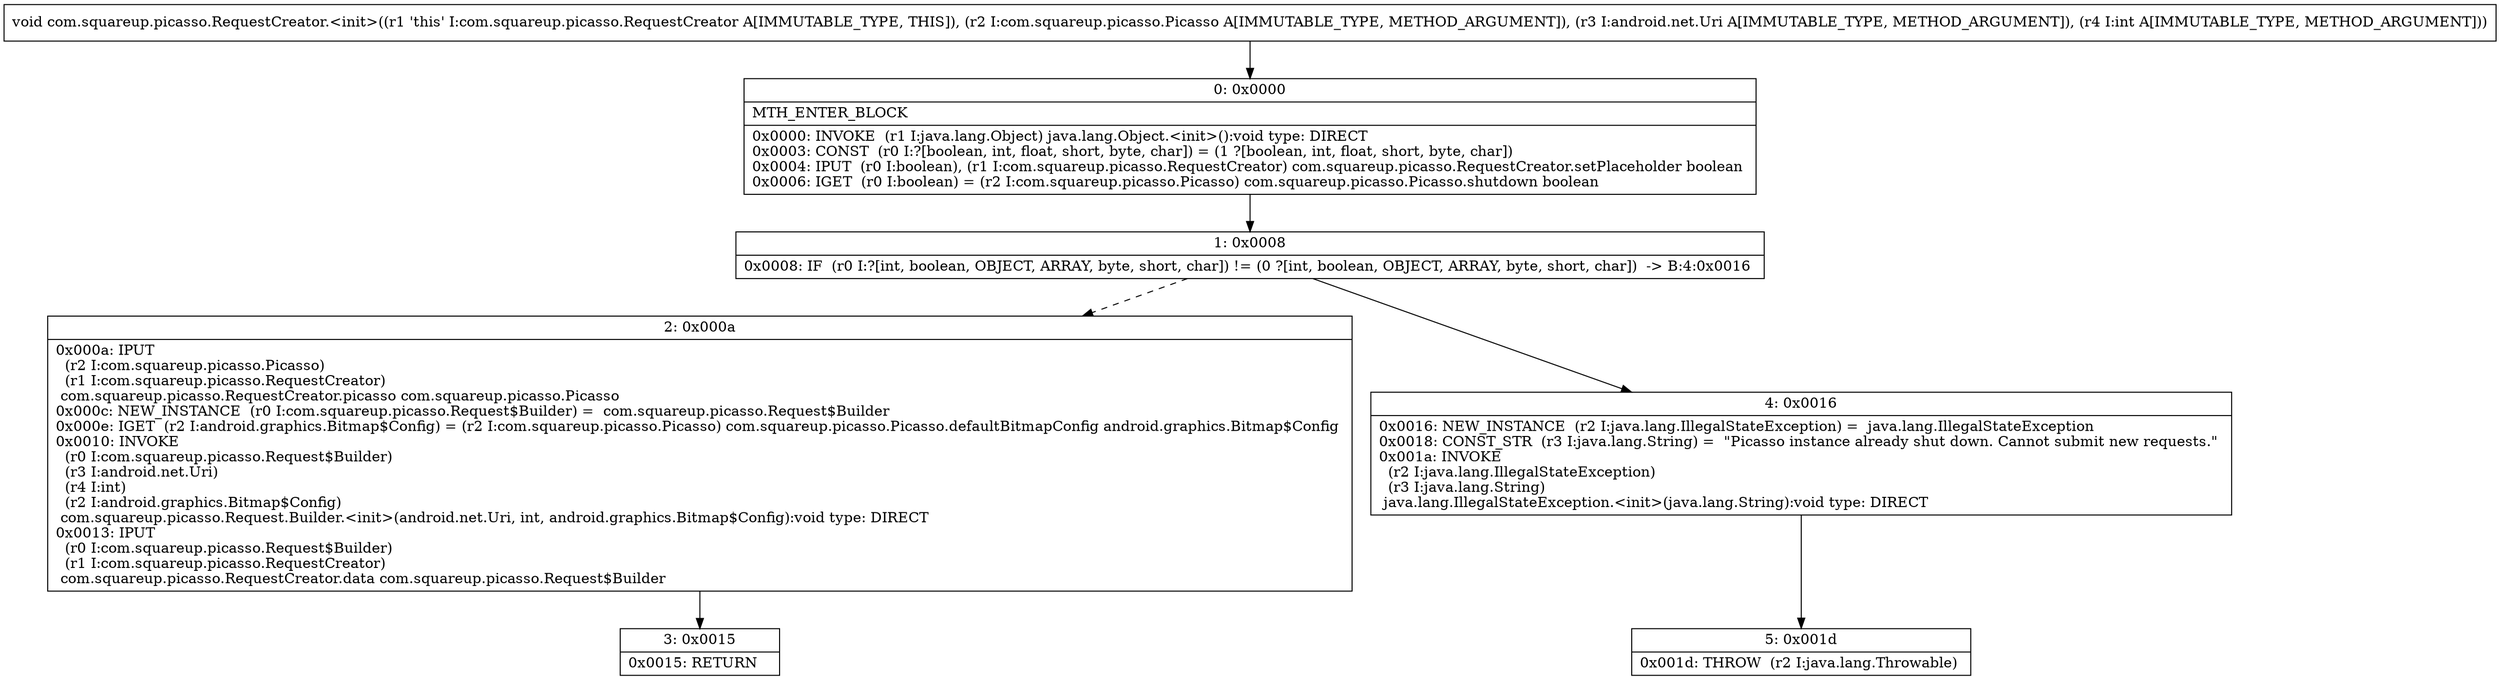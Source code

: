 digraph "CFG forcom.squareup.picasso.RequestCreator.\<init\>(Lcom\/squareup\/picasso\/Picasso;Landroid\/net\/Uri;I)V" {
Node_0 [shape=record,label="{0\:\ 0x0000|MTH_ENTER_BLOCK\l|0x0000: INVOKE  (r1 I:java.lang.Object) java.lang.Object.\<init\>():void type: DIRECT \l0x0003: CONST  (r0 I:?[boolean, int, float, short, byte, char]) = (1 ?[boolean, int, float, short, byte, char]) \l0x0004: IPUT  (r0 I:boolean), (r1 I:com.squareup.picasso.RequestCreator) com.squareup.picasso.RequestCreator.setPlaceholder boolean \l0x0006: IGET  (r0 I:boolean) = (r2 I:com.squareup.picasso.Picasso) com.squareup.picasso.Picasso.shutdown boolean \l}"];
Node_1 [shape=record,label="{1\:\ 0x0008|0x0008: IF  (r0 I:?[int, boolean, OBJECT, ARRAY, byte, short, char]) != (0 ?[int, boolean, OBJECT, ARRAY, byte, short, char])  \-\> B:4:0x0016 \l}"];
Node_2 [shape=record,label="{2\:\ 0x000a|0x000a: IPUT  \l  (r2 I:com.squareup.picasso.Picasso)\l  (r1 I:com.squareup.picasso.RequestCreator)\l com.squareup.picasso.RequestCreator.picasso com.squareup.picasso.Picasso \l0x000c: NEW_INSTANCE  (r0 I:com.squareup.picasso.Request$Builder) =  com.squareup.picasso.Request$Builder \l0x000e: IGET  (r2 I:android.graphics.Bitmap$Config) = (r2 I:com.squareup.picasso.Picasso) com.squareup.picasso.Picasso.defaultBitmapConfig android.graphics.Bitmap$Config \l0x0010: INVOKE  \l  (r0 I:com.squareup.picasso.Request$Builder)\l  (r3 I:android.net.Uri)\l  (r4 I:int)\l  (r2 I:android.graphics.Bitmap$Config)\l com.squareup.picasso.Request.Builder.\<init\>(android.net.Uri, int, android.graphics.Bitmap$Config):void type: DIRECT \l0x0013: IPUT  \l  (r0 I:com.squareup.picasso.Request$Builder)\l  (r1 I:com.squareup.picasso.RequestCreator)\l com.squareup.picasso.RequestCreator.data com.squareup.picasso.Request$Builder \l}"];
Node_3 [shape=record,label="{3\:\ 0x0015|0x0015: RETURN   \l}"];
Node_4 [shape=record,label="{4\:\ 0x0016|0x0016: NEW_INSTANCE  (r2 I:java.lang.IllegalStateException) =  java.lang.IllegalStateException \l0x0018: CONST_STR  (r3 I:java.lang.String) =  \"Picasso instance already shut down. Cannot submit new requests.\" \l0x001a: INVOKE  \l  (r2 I:java.lang.IllegalStateException)\l  (r3 I:java.lang.String)\l java.lang.IllegalStateException.\<init\>(java.lang.String):void type: DIRECT \l}"];
Node_5 [shape=record,label="{5\:\ 0x001d|0x001d: THROW  (r2 I:java.lang.Throwable) \l}"];
MethodNode[shape=record,label="{void com.squareup.picasso.RequestCreator.\<init\>((r1 'this' I:com.squareup.picasso.RequestCreator A[IMMUTABLE_TYPE, THIS]), (r2 I:com.squareup.picasso.Picasso A[IMMUTABLE_TYPE, METHOD_ARGUMENT]), (r3 I:android.net.Uri A[IMMUTABLE_TYPE, METHOD_ARGUMENT]), (r4 I:int A[IMMUTABLE_TYPE, METHOD_ARGUMENT])) }"];
MethodNode -> Node_0;
Node_0 -> Node_1;
Node_1 -> Node_2[style=dashed];
Node_1 -> Node_4;
Node_2 -> Node_3;
Node_4 -> Node_5;
}

